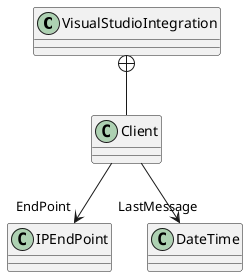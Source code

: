 @startuml
class VisualStudioIntegration {
}
class Client {
}
VisualStudioIntegration +-- Client
Client --> "EndPoint" IPEndPoint
Client --> "LastMessage" DateTime
@enduml
